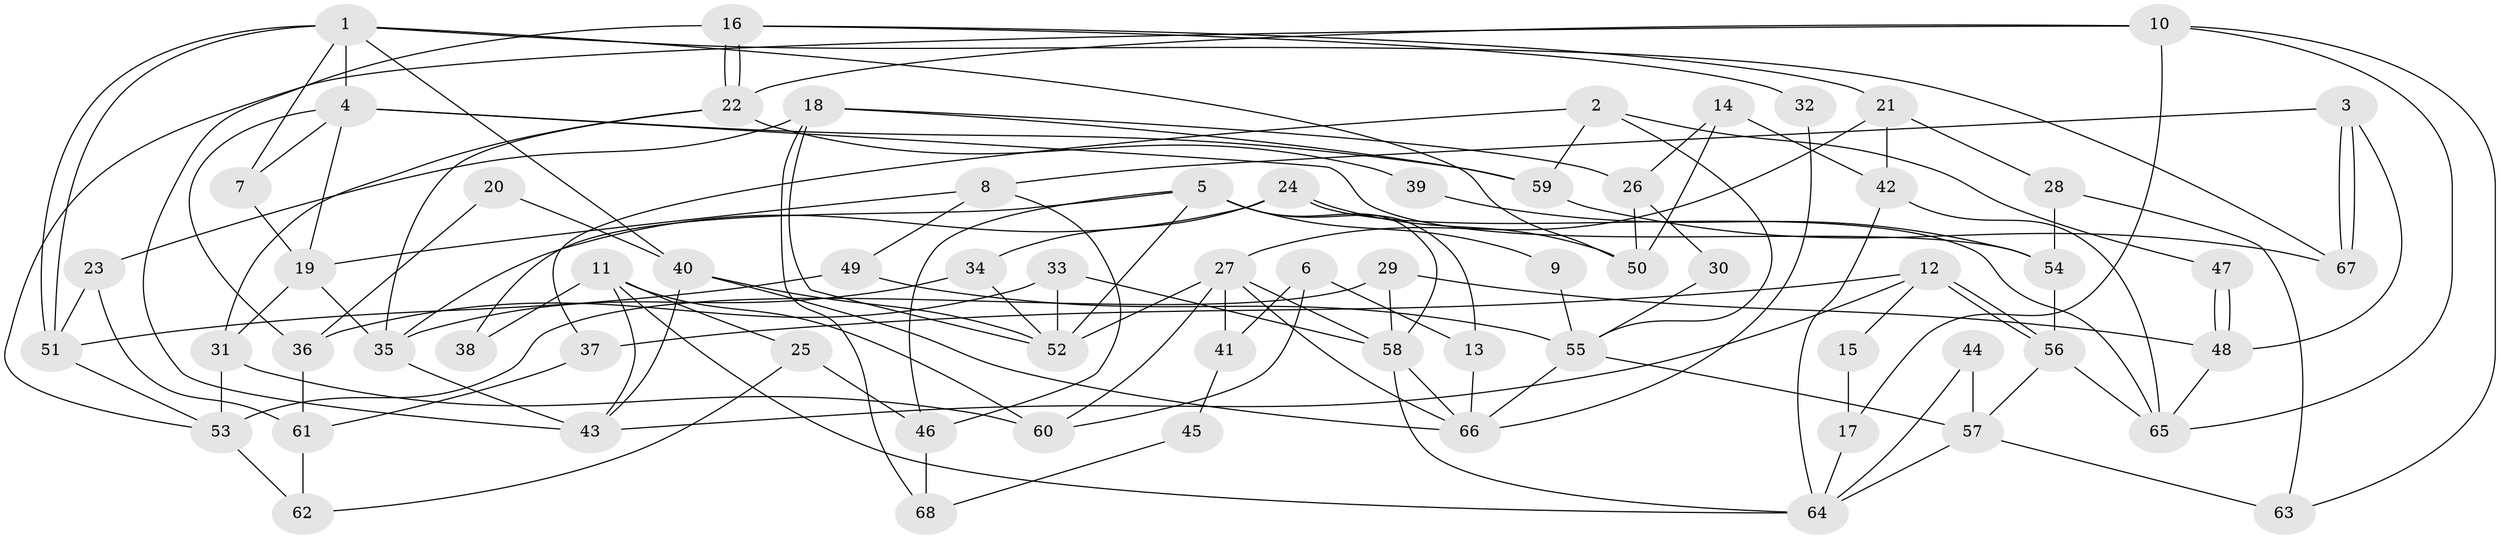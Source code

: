 // Generated by graph-tools (version 1.1) at 2025/51/03/09/25 04:51:29]
// undirected, 68 vertices, 136 edges
graph export_dot {
graph [start="1"]
  node [color=gray90,style=filled];
  1;
  2;
  3;
  4;
  5;
  6;
  7;
  8;
  9;
  10;
  11;
  12;
  13;
  14;
  15;
  16;
  17;
  18;
  19;
  20;
  21;
  22;
  23;
  24;
  25;
  26;
  27;
  28;
  29;
  30;
  31;
  32;
  33;
  34;
  35;
  36;
  37;
  38;
  39;
  40;
  41;
  42;
  43;
  44;
  45;
  46;
  47;
  48;
  49;
  50;
  51;
  52;
  53;
  54;
  55;
  56;
  57;
  58;
  59;
  60;
  61;
  62;
  63;
  64;
  65;
  66;
  67;
  68;
  1 -- 51;
  1 -- 51;
  1 -- 40;
  1 -- 4;
  1 -- 7;
  1 -- 50;
  1 -- 67;
  2 -- 55;
  2 -- 59;
  2 -- 37;
  2 -- 47;
  3 -- 67;
  3 -- 67;
  3 -- 48;
  3 -- 8;
  4 -- 7;
  4 -- 19;
  4 -- 36;
  4 -- 54;
  4 -- 59;
  5 -- 58;
  5 -- 52;
  5 -- 9;
  5 -- 13;
  5 -- 38;
  5 -- 46;
  6 -- 60;
  6 -- 13;
  6 -- 41;
  7 -- 19;
  8 -- 49;
  8 -- 19;
  8 -- 46;
  9 -- 55;
  10 -- 22;
  10 -- 65;
  10 -- 17;
  10 -- 53;
  10 -- 63;
  11 -- 64;
  11 -- 25;
  11 -- 38;
  11 -- 43;
  11 -- 60;
  12 -- 56;
  12 -- 56;
  12 -- 43;
  12 -- 15;
  12 -- 37;
  13 -- 66;
  14 -- 26;
  14 -- 50;
  14 -- 42;
  15 -- 17;
  16 -- 22;
  16 -- 22;
  16 -- 43;
  16 -- 21;
  16 -- 32;
  17 -- 64;
  18 -- 23;
  18 -- 59;
  18 -- 26;
  18 -- 52;
  18 -- 68;
  19 -- 31;
  19 -- 35;
  20 -- 40;
  20 -- 36;
  21 -- 27;
  21 -- 28;
  21 -- 42;
  22 -- 35;
  22 -- 31;
  22 -- 39;
  23 -- 61;
  23 -- 51;
  24 -- 35;
  24 -- 34;
  24 -- 50;
  24 -- 65;
  25 -- 62;
  25 -- 46;
  26 -- 50;
  26 -- 30;
  27 -- 58;
  27 -- 60;
  27 -- 41;
  27 -- 52;
  27 -- 66;
  28 -- 54;
  28 -- 63;
  29 -- 53;
  29 -- 48;
  29 -- 58;
  30 -- 55;
  31 -- 53;
  31 -- 60;
  32 -- 66;
  33 -- 52;
  33 -- 58;
  33 -- 36;
  34 -- 52;
  34 -- 35;
  35 -- 43;
  36 -- 61;
  37 -- 61;
  39 -- 54;
  40 -- 52;
  40 -- 66;
  40 -- 43;
  41 -- 45;
  42 -- 64;
  42 -- 65;
  44 -- 64;
  44 -- 57;
  45 -- 68;
  46 -- 68;
  47 -- 48;
  47 -- 48;
  48 -- 65;
  49 -- 51;
  49 -- 55;
  51 -- 53;
  53 -- 62;
  54 -- 56;
  55 -- 66;
  55 -- 57;
  56 -- 65;
  56 -- 57;
  57 -- 63;
  57 -- 64;
  58 -- 64;
  58 -- 66;
  59 -- 67;
  61 -- 62;
}
